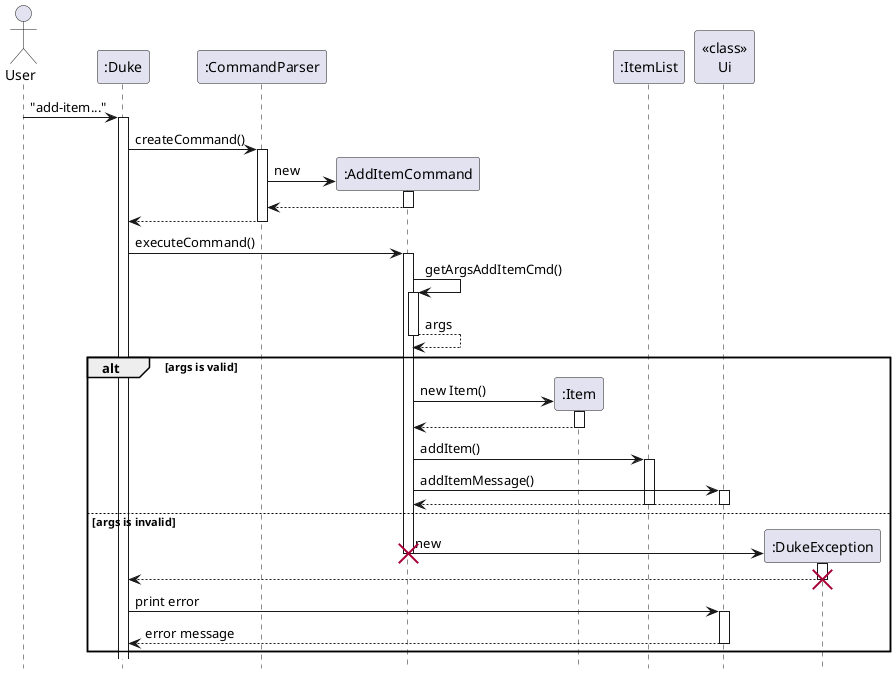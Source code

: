 @startuml
hide footbox
Actor User
"User" -> ":Duke": "add-item..."
activate ":Duke"
":Duke" -> ":CommandParser": createCommand()
activate ":CommandParser"
":CommandParser" -> ":AddItemCommand"**: new
activate ":AddItemCommand"
return
":CommandParser" --> ":Duke"
deactivate
":Duke" -> ":AddItemCommand" : executeCommand()
activate ":AddItemCommand"
":AddItemCommand" -> ":AddItemCommand": getArgsAddItemCmd()
activate ":AddItemCommand"
return args
alt args is valid
    ":AddItemCommand" -> ":Item"**: new Item()
    activate ":Item"
    ":Item" --> ":AddItemCommand"
    deactivate ":Item"
    ":AddItemCommand" -> ":ItemList": addItem()
    activate ":ItemList"
    ":AddItemCommand" -> "<<class>>\nUi": addItemMessage()
    activate "<<class>>\nUi"
    return
    deactivate ":ItemList"
    deactivate "<<class>>\nUi"
    deactivate ":Item"
else args is invalid
    ":AddItemCommand" -> ":DukeException"** : new
    destroy ":AddItemCommand"
    activate ":DukeException"
    ":DukeException" --> ":Duke"
    destroy ":DukeException"
    ":Duke" -> "<<class>>\nUi" : print error
    activate "<<class>>\nUi"
    "<<class>>\nUi" --> ":Duke" : error message
    deactivate "<<class>>\nUi"
end

@enduml